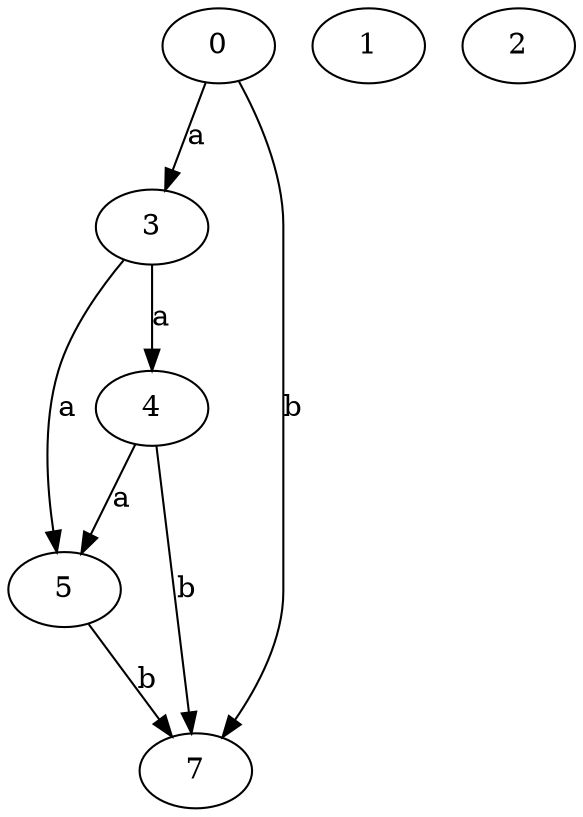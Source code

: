 strict digraph  {
3;
0;
4;
5;
1;
2;
7;
3 -> 4  [label=a];
3 -> 5  [label=a];
0 -> 3  [label=a];
0 -> 7  [label=b];
4 -> 5  [label=a];
4 -> 7  [label=b];
5 -> 7  [label=b];
}
